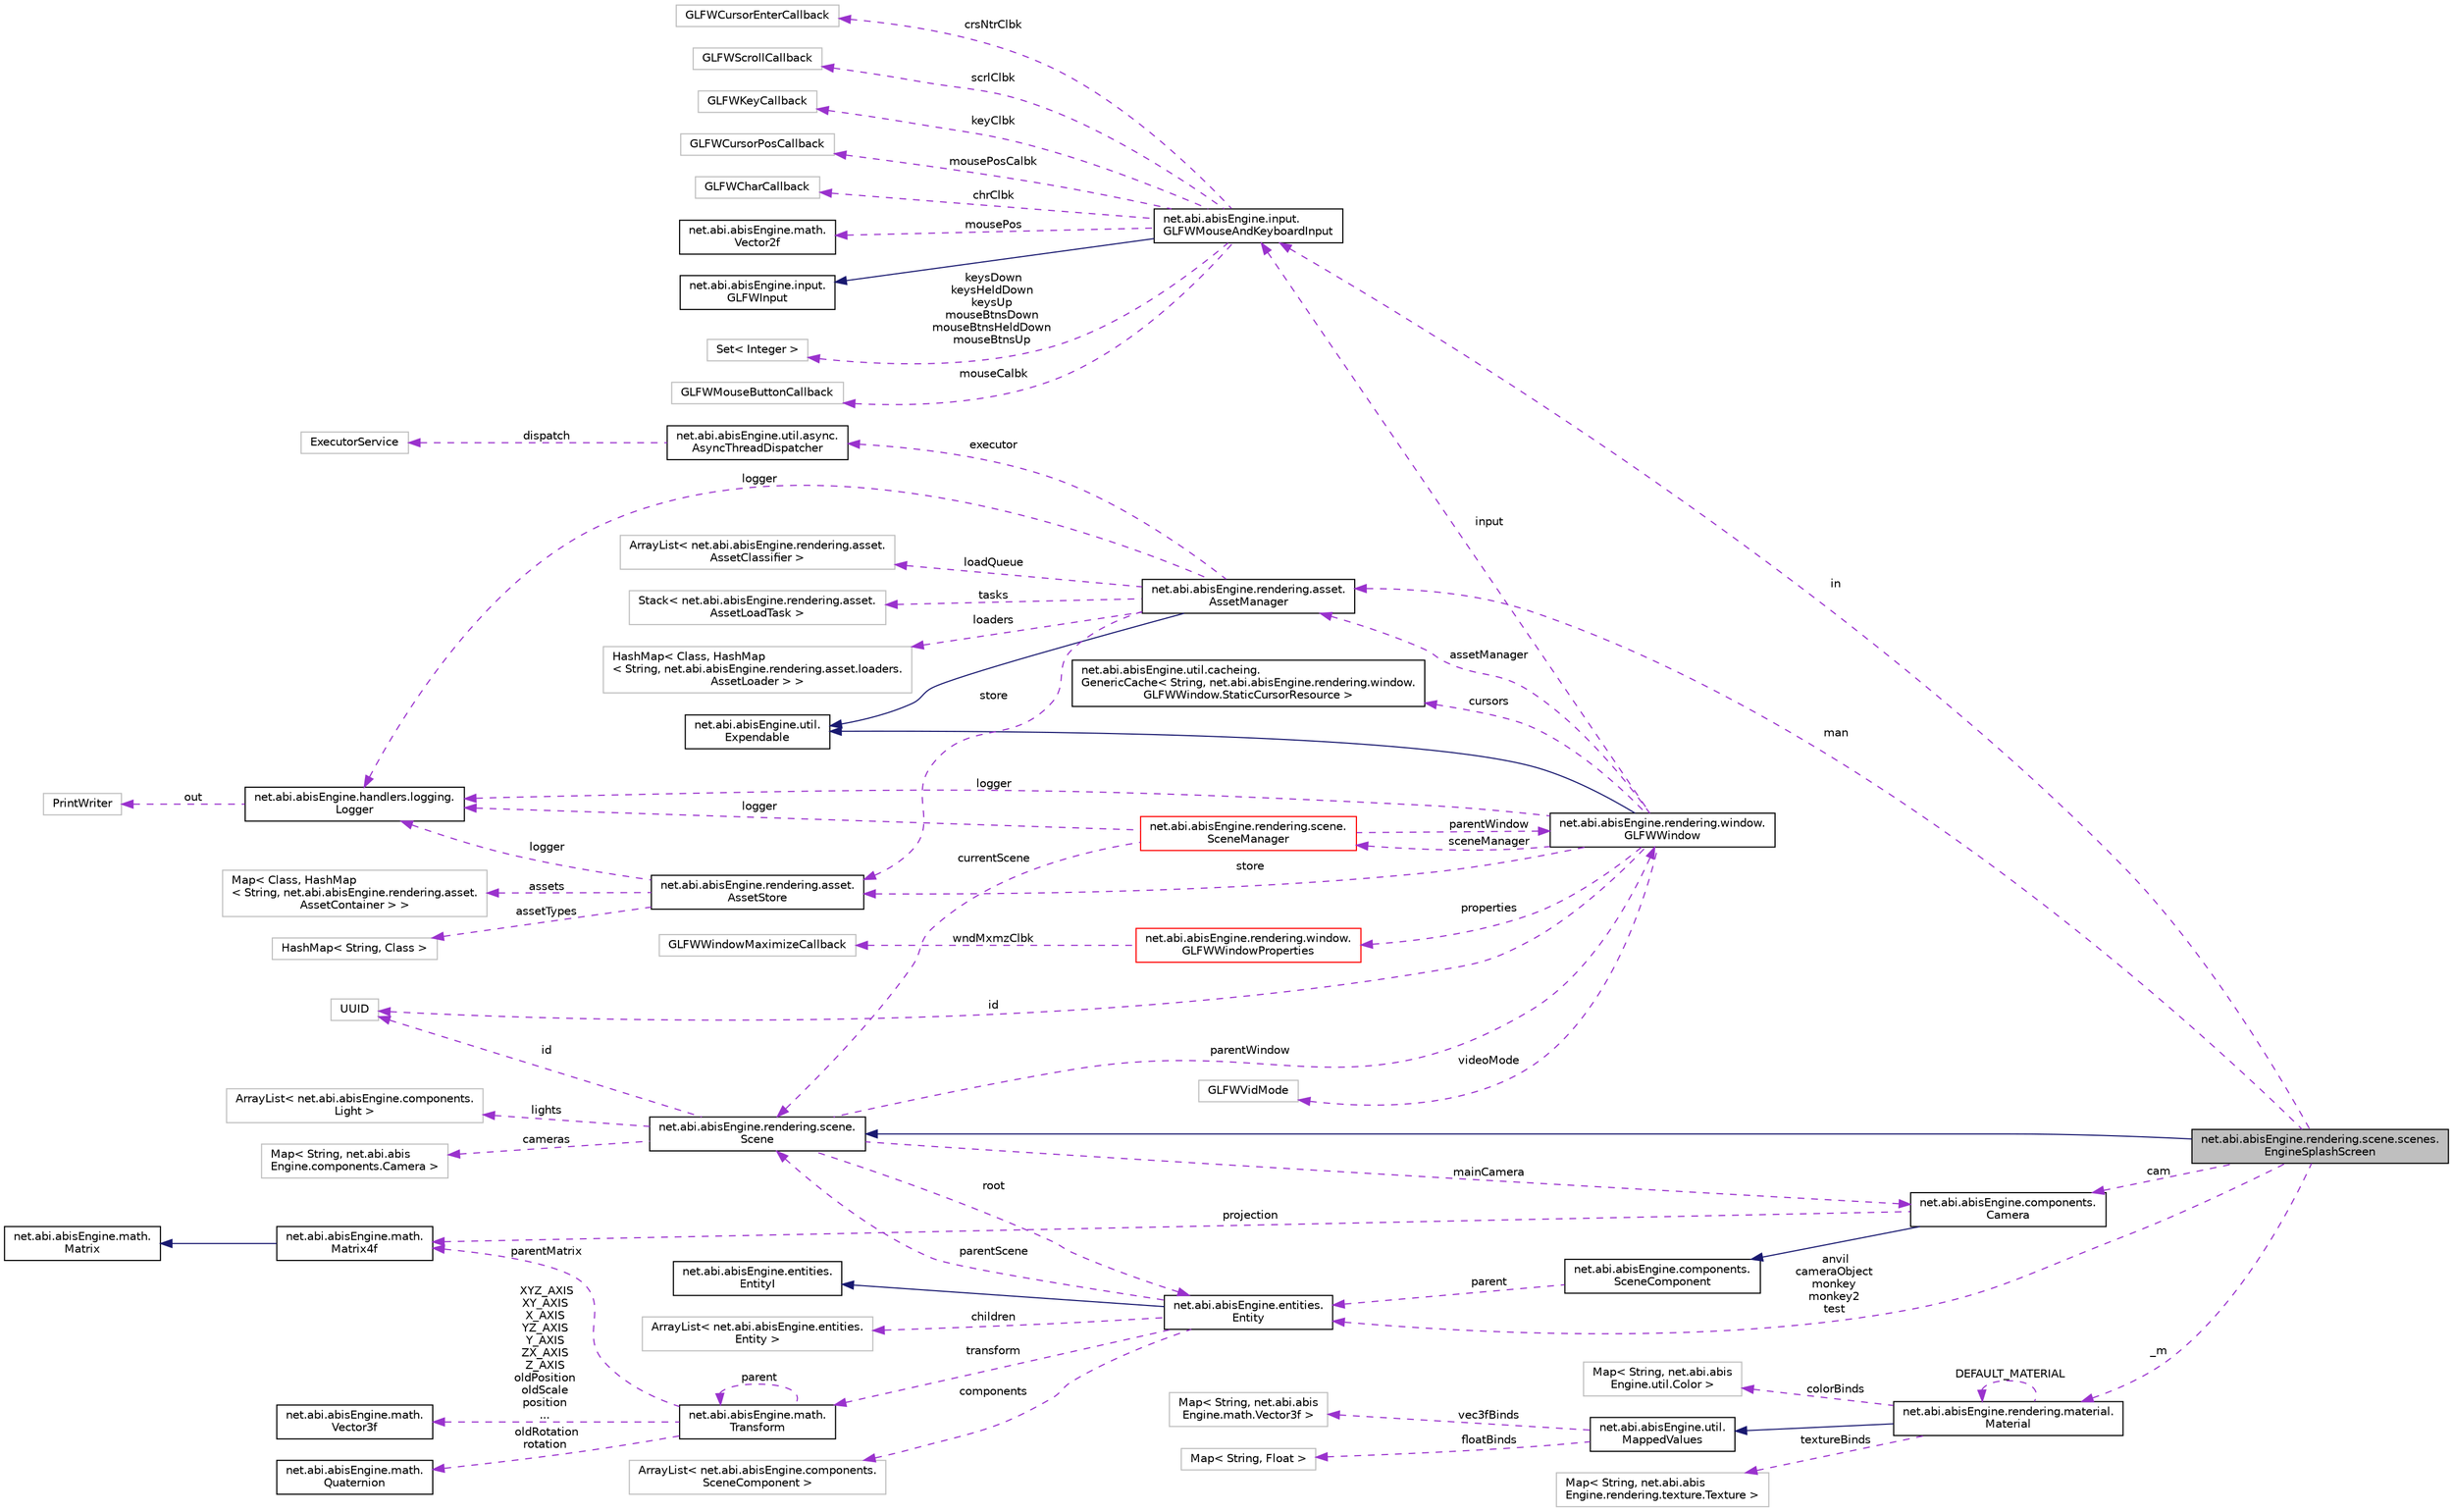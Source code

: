 digraph "net.abi.abisEngine.rendering.scene.scenes.EngineSplashScreen"
{
 // LATEX_PDF_SIZE
  edge [fontname="Helvetica",fontsize="10",labelfontname="Helvetica",labelfontsize="10"];
  node [fontname="Helvetica",fontsize="10",shape=record];
  rankdir="LR";
  Node1 [label="net.abi.abisEngine.rendering.scene.scenes.\lEngineSplashScreen",height=0.2,width=0.4,color="black", fillcolor="grey75", style="filled", fontcolor="black",tooltip=" "];
  Node2 -> Node1 [dir="back",color="midnightblue",fontsize="10",style="solid",fontname="Helvetica"];
  Node2 [label="net.abi.abisEngine.rendering.scene.\lScene",height=0.2,width=0.4,color="black", fillcolor="white", style="filled",URL="$d4/d7f/classnet_1_1abi_1_1abis_engine_1_1rendering_1_1scene_1_1_scene.html",tooltip=" "];
  Node3 -> Node2 [dir="back",color="darkorchid3",fontsize="10",style="dashed",label=" parentWindow" ,fontname="Helvetica"];
  Node3 [label="net.abi.abisEngine.rendering.window.\lGLFWWindow",height=0.2,width=0.4,color="black", fillcolor="white", style="filled",URL="$d9/d77/classnet_1_1abi_1_1abis_engine_1_1rendering_1_1window_1_1_g_l_f_w_window.html",tooltip=" "];
  Node4 -> Node3 [dir="back",color="midnightblue",fontsize="10",style="solid",fontname="Helvetica"];
  Node4 [label="net.abi.abisEngine.util.\lExpendable",height=0.2,width=0.4,color="black", fillcolor="white", style="filled",URL="$dd/d27/interfacenet_1_1abi_1_1abis_engine_1_1util_1_1_expendable.html",tooltip=" "];
  Node5 -> Node3 [dir="back",color="darkorchid3",fontsize="10",style="dashed",label=" input" ,fontname="Helvetica"];
  Node5 [label="net.abi.abisEngine.input.\lGLFWMouseAndKeyboardInput",height=0.2,width=0.4,color="black", fillcolor="white", style="filled",URL="$d8/d8a/classnet_1_1abi_1_1abis_engine_1_1input_1_1_g_l_f_w_mouse_and_keyboard_input.html",tooltip=" "];
  Node6 -> Node5 [dir="back",color="midnightblue",fontsize="10",style="solid",fontname="Helvetica"];
  Node6 [label="net.abi.abisEngine.input.\lGLFWInput",height=0.2,width=0.4,color="black", fillcolor="white", style="filled",URL="$d3/d9b/classnet_1_1abi_1_1abis_engine_1_1input_1_1_g_l_f_w_input.html",tooltip=" "];
  Node7 -> Node5 [dir="back",color="darkorchid3",fontsize="10",style="dashed",label=" keysDown\nkeysHeldDown\nkeysUp\nmouseBtnsDown\nmouseBtnsHeldDown\nmouseBtnsUp" ,fontname="Helvetica"];
  Node7 [label="Set\< Integer \>",height=0.2,width=0.4,color="grey75", fillcolor="white", style="filled",tooltip=" "];
  Node8 -> Node5 [dir="back",color="darkorchid3",fontsize="10",style="dashed",label=" mouseCalbk" ,fontname="Helvetica"];
  Node8 [label="GLFWMouseButtonCallback",height=0.2,width=0.4,color="grey75", fillcolor="white", style="filled",tooltip=" "];
  Node9 -> Node5 [dir="back",color="darkorchid3",fontsize="10",style="dashed",label=" crsNtrClbk" ,fontname="Helvetica"];
  Node9 [label="GLFWCursorEnterCallback",height=0.2,width=0.4,color="grey75", fillcolor="white", style="filled",tooltip=" "];
  Node10 -> Node5 [dir="back",color="darkorchid3",fontsize="10",style="dashed",label=" scrlClbk" ,fontname="Helvetica"];
  Node10 [label="GLFWScrollCallback",height=0.2,width=0.4,color="grey75", fillcolor="white", style="filled",tooltip=" "];
  Node11 -> Node5 [dir="back",color="darkorchid3",fontsize="10",style="dashed",label=" keyClbk" ,fontname="Helvetica"];
  Node11 [label="GLFWKeyCallback",height=0.2,width=0.4,color="grey75", fillcolor="white", style="filled",tooltip=" "];
  Node12 -> Node5 [dir="back",color="darkorchid3",fontsize="10",style="dashed",label=" mousePosCalbk" ,fontname="Helvetica"];
  Node12 [label="GLFWCursorPosCallback",height=0.2,width=0.4,color="grey75", fillcolor="white", style="filled",tooltip=" "];
  Node13 -> Node5 [dir="back",color="darkorchid3",fontsize="10",style="dashed",label=" chrClbk" ,fontname="Helvetica"];
  Node13 [label="GLFWCharCallback",height=0.2,width=0.4,color="grey75", fillcolor="white", style="filled",tooltip=" "];
  Node14 -> Node5 [dir="back",color="darkorchid3",fontsize="10",style="dashed",label=" mousePos" ,fontname="Helvetica"];
  Node14 [label="net.abi.abisEngine.math.\lVector2f",height=0.2,width=0.4,color="black", fillcolor="white", style="filled",URL="$dc/db9/classnet_1_1abi_1_1abis_engine_1_1math_1_1_vector2f.html",tooltip=" "];
  Node15 -> Node3 [dir="back",color="darkorchid3",fontsize="10",style="dashed",label=" store" ,fontname="Helvetica"];
  Node15 [label="net.abi.abisEngine.rendering.asset.\lAssetStore",height=0.2,width=0.4,color="black", fillcolor="white", style="filled",URL="$d0/dfb/classnet_1_1abi_1_1abis_engine_1_1rendering_1_1asset_1_1_asset_store.html",tooltip=" "];
  Node16 -> Node15 [dir="back",color="darkorchid3",fontsize="10",style="dashed",label=" assetTypes" ,fontname="Helvetica"];
  Node16 [label="HashMap\< String, Class \>",height=0.2,width=0.4,color="grey75", fillcolor="white", style="filled",tooltip=" "];
  Node17 -> Node15 [dir="back",color="darkorchid3",fontsize="10",style="dashed",label=" assets" ,fontname="Helvetica"];
  Node17 [label="Map\< Class, HashMap\l\< String, net.abi.abisEngine.rendering.asset.\lAssetContainer \> \>",height=0.2,width=0.4,color="grey75", fillcolor="white", style="filled",tooltip=" "];
  Node18 -> Node15 [dir="back",color="darkorchid3",fontsize="10",style="dashed",label=" logger" ,fontname="Helvetica"];
  Node18 [label="net.abi.abisEngine.handlers.logging.\lLogger",height=0.2,width=0.4,color="black", fillcolor="white", style="filled",URL="$d1/d70/classnet_1_1abi_1_1abis_engine_1_1handlers_1_1logging_1_1_logger.html",tooltip=" "];
  Node19 -> Node18 [dir="back",color="darkorchid3",fontsize="10",style="dashed",label=" out" ,fontname="Helvetica"];
  Node19 [label="PrintWriter",height=0.2,width=0.4,color="grey75", fillcolor="white", style="filled",tooltip=" "];
  Node20 -> Node3 [dir="back",color="darkorchid3",fontsize="10",style="dashed",label=" assetManager" ,fontname="Helvetica"];
  Node20 [label="net.abi.abisEngine.rendering.asset.\lAssetManager",height=0.2,width=0.4,color="black", fillcolor="white", style="filled",URL="$d1/d92/classnet_1_1abi_1_1abis_engine_1_1rendering_1_1asset_1_1_asset_manager.html",tooltip=" "];
  Node4 -> Node20 [dir="back",color="midnightblue",fontsize="10",style="solid",fontname="Helvetica"];
  Node21 -> Node20 [dir="back",color="darkorchid3",fontsize="10",style="dashed",label=" loadQueue" ,fontname="Helvetica"];
  Node21 [label="ArrayList\< net.abi.abisEngine.rendering.asset.\lAssetClassifier \>",height=0.2,width=0.4,color="grey75", fillcolor="white", style="filled",tooltip=" "];
  Node22 -> Node20 [dir="back",color="darkorchid3",fontsize="10",style="dashed",label=" tasks" ,fontname="Helvetica"];
  Node22 [label="Stack\< net.abi.abisEngine.rendering.asset.\lAssetLoadTask \>",height=0.2,width=0.4,color="grey75", fillcolor="white", style="filled",tooltip=" "];
  Node23 -> Node20 [dir="back",color="darkorchid3",fontsize="10",style="dashed",label=" loaders" ,fontname="Helvetica"];
  Node23 [label="HashMap\< Class, HashMap\l\< String, net.abi.abisEngine.rendering.asset.loaders.\lAssetLoader \> \>",height=0.2,width=0.4,color="grey75", fillcolor="white", style="filled",tooltip=" "];
  Node15 -> Node20 [dir="back",color="darkorchid3",fontsize="10",style="dashed",label=" store" ,fontname="Helvetica"];
  Node18 -> Node20 [dir="back",color="darkorchid3",fontsize="10",style="dashed",label=" logger" ,fontname="Helvetica"];
  Node24 -> Node20 [dir="back",color="darkorchid3",fontsize="10",style="dashed",label=" executor" ,fontname="Helvetica"];
  Node24 [label="net.abi.abisEngine.util.async.\lAsyncThreadDispatcher",height=0.2,width=0.4,color="black", fillcolor="white", style="filled",URL="$d8/dd7/classnet_1_1abi_1_1abis_engine_1_1util_1_1async_1_1_async_thread_dispatcher.html",tooltip=" "];
  Node25 -> Node24 [dir="back",color="darkorchid3",fontsize="10",style="dashed",label=" dispatch" ,fontname="Helvetica"];
  Node25 [label="ExecutorService",height=0.2,width=0.4,color="grey75", fillcolor="white", style="filled",tooltip=" "];
  Node26 -> Node3 [dir="back",color="darkorchid3",fontsize="10",style="dashed",label=" id" ,fontname="Helvetica"];
  Node26 [label="UUID",height=0.2,width=0.4,color="grey75", fillcolor="white", style="filled",tooltip=" "];
  Node18 -> Node3 [dir="back",color="darkorchid3",fontsize="10",style="dashed",label=" logger" ,fontname="Helvetica"];
  Node27 -> Node3 [dir="back",color="darkorchid3",fontsize="10",style="dashed",label=" videoMode" ,fontname="Helvetica"];
  Node27 [label="GLFWVidMode",height=0.2,width=0.4,color="grey75", fillcolor="white", style="filled",tooltip=" "];
  Node28 -> Node3 [dir="back",color="darkorchid3",fontsize="10",style="dashed",label=" properties" ,fontname="Helvetica"];
  Node28 [label="net.abi.abisEngine.rendering.window.\lGLFWWindowProperties",height=0.2,width=0.4,color="red", fillcolor="white", style="filled",URL="$d8/d55/classnet_1_1abi_1_1abis_engine_1_1rendering_1_1window_1_1_g_l_f_w_window_properties.html",tooltip=" "];
  Node29 -> Node28 [dir="back",color="darkorchid3",fontsize="10",style="dashed",label=" wndMxmzClbk" ,fontname="Helvetica"];
  Node29 [label="GLFWWindowMaximizeCallback",height=0.2,width=0.4,color="grey75", fillcolor="white", style="filled",tooltip=" "];
  Node72 -> Node3 [dir="back",color="darkorchid3",fontsize="10",style="dashed",label=" sceneManager" ,fontname="Helvetica"];
  Node72 [label="net.abi.abisEngine.rendering.scene.\lSceneManager",height=0.2,width=0.4,color="red", fillcolor="white", style="filled",URL="$da/df9/classnet_1_1abi_1_1abis_engine_1_1rendering_1_1scene_1_1_scene_manager.html",tooltip=" "];
  Node2 -> Node72 [dir="back",color="darkorchid3",fontsize="10",style="dashed",label=" currentScene" ,fontname="Helvetica"];
  Node3 -> Node72 [dir="back",color="darkorchid3",fontsize="10",style="dashed",label=" parentWindow" ,fontname="Helvetica"];
  Node18 -> Node72 [dir="back",color="darkorchid3",fontsize="10",style="dashed",label=" logger" ,fontname="Helvetica"];
  Node74 -> Node3 [dir="back",color="darkorchid3",fontsize="10",style="dashed",label=" cursors" ,fontname="Helvetica"];
  Node74 [label="net.abi.abisEngine.util.cacheing.\lGenericCache\< String, net.abi.abisEngine.rendering.window.\lGLFWWindow.StaticCursorResource \>",height=0.2,width=0.4,color="black", fillcolor="white", style="filled",URL="$d2/dbf/classnet_1_1abi_1_1abis_engine_1_1util_1_1cacheing_1_1_generic_cache.html",tooltip=" "];
  Node75 -> Node2 [dir="back",color="darkorchid3",fontsize="10",style="dashed",label=" cameras" ,fontname="Helvetica"];
  Node75 [label="Map\< String, net.abi.abis\lEngine.components.Camera \>",height=0.2,width=0.4,color="grey75", fillcolor="white", style="filled",tooltip=" "];
  Node44 -> Node2 [dir="back",color="darkorchid3",fontsize="10",style="dashed",label=" root" ,fontname="Helvetica"];
  Node44 [label="net.abi.abisEngine.entities.\lEntity",height=0.2,width=0.4,color="black", fillcolor="white", style="filled",URL="$d0/d36/classnet_1_1abi_1_1abis_engine_1_1entities_1_1_entity.html",tooltip=" "];
  Node45 -> Node44 [dir="back",color="midnightblue",fontsize="10",style="solid",fontname="Helvetica"];
  Node45 [label="net.abi.abisEngine.entities.\lEntityI",height=0.2,width=0.4,color="black", fillcolor="white", style="filled",URL="$d6/dd1/interfacenet_1_1abi_1_1abis_engine_1_1entities_1_1_entity_i.html",tooltip=" "];
  Node46 -> Node44 [dir="back",color="darkorchid3",fontsize="10",style="dashed",label=" children" ,fontname="Helvetica"];
  Node46 [label="ArrayList\< net.abi.abisEngine.entities.\lEntity \>",height=0.2,width=0.4,color="grey75", fillcolor="white", style="filled",tooltip=" "];
  Node47 -> Node44 [dir="back",color="darkorchid3",fontsize="10",style="dashed",label=" components" ,fontname="Helvetica"];
  Node47 [label="ArrayList\< net.abi.abisEngine.components.\lSceneComponent \>",height=0.2,width=0.4,color="grey75", fillcolor="white", style="filled",tooltip=" "];
  Node2 -> Node44 [dir="back",color="darkorchid3",fontsize="10",style="dashed",label=" parentScene" ,fontname="Helvetica"];
  Node48 -> Node44 [dir="back",color="darkorchid3",fontsize="10",style="dashed",label=" transform" ,fontname="Helvetica"];
  Node48 [label="net.abi.abisEngine.math.\lTransform",height=0.2,width=0.4,color="black", fillcolor="white", style="filled",URL="$db/d33/classnet_1_1abi_1_1abis_engine_1_1math_1_1_transform.html",tooltip=" "];
  Node41 -> Node48 [dir="back",color="darkorchid3",fontsize="10",style="dashed",label=" XYZ_AXIS\nXY_AXIS\nX_AXIS\nYZ_AXIS\nY_AXIS\nZX_AXIS\nZ_AXIS\noldPosition\noldScale\nposition\n..." ,fontname="Helvetica"];
  Node41 [label="net.abi.abisEngine.math.\lVector3f",height=0.2,width=0.4,color="black", fillcolor="white", style="filled",URL="$d3/de5/classnet_1_1abi_1_1abis_engine_1_1math_1_1_vector3f.html",tooltip=" "];
  Node49 -> Node48 [dir="back",color="darkorchid3",fontsize="10",style="dashed",label=" oldRotation\nrotation" ,fontname="Helvetica"];
  Node49 [label="net.abi.abisEngine.math.\lQuaternion",height=0.2,width=0.4,color="black", fillcolor="white", style="filled",URL="$d9/daf/classnet_1_1abi_1_1abis_engine_1_1math_1_1_quaternion.html",tooltip=" "];
  Node48 -> Node48 [dir="back",color="darkorchid3",fontsize="10",style="dashed",label=" parent" ,fontname="Helvetica"];
  Node50 -> Node48 [dir="back",color="darkorchid3",fontsize="10",style="dashed",label=" parentMatrix" ,fontname="Helvetica"];
  Node50 [label="net.abi.abisEngine.math.\lMatrix4f",height=0.2,width=0.4,color="black", fillcolor="white", style="filled",URL="$d1/d7f/classnet_1_1abi_1_1abis_engine_1_1math_1_1_matrix4f.html",tooltip=" "];
  Node51 -> Node50 [dir="back",color="midnightblue",fontsize="10",style="solid",fontname="Helvetica"];
  Node51 [label="net.abi.abisEngine.math.\lMatrix",height=0.2,width=0.4,color="black", fillcolor="white", style="filled",URL="$d6/d1f/interfacenet_1_1abi_1_1abis_engine_1_1math_1_1_matrix.html",tooltip=" "];
  Node76 -> Node2 [dir="back",color="darkorchid3",fontsize="10",style="dashed",label=" lights" ,fontname="Helvetica"];
  Node76 [label="ArrayList\< net.abi.abisEngine.components.\lLight \>",height=0.2,width=0.4,color="grey75", fillcolor="white", style="filled",tooltip=" "];
  Node26 -> Node2 [dir="back",color="darkorchid3",fontsize="10",style="dashed",label=" id" ,fontname="Helvetica"];
  Node66 -> Node2 [dir="back",color="darkorchid3",fontsize="10",style="dashed",label=" mainCamera" ,fontname="Helvetica"];
  Node66 [label="net.abi.abisEngine.components.\lCamera",height=0.2,width=0.4,color="black", fillcolor="white", style="filled",URL="$de/d64/classnet_1_1abi_1_1abis_engine_1_1components_1_1_camera.html",tooltip=" "];
  Node43 -> Node66 [dir="back",color="midnightblue",fontsize="10",style="solid",fontname="Helvetica"];
  Node43 [label="net.abi.abisEngine.components.\lSceneComponent",height=0.2,width=0.4,color="black", fillcolor="white", style="filled",URL="$dd/d76/classnet_1_1abi_1_1abis_engine_1_1components_1_1_scene_component.html",tooltip=" "];
  Node44 -> Node43 [dir="back",color="darkorchid3",fontsize="10",style="dashed",label=" parent" ,fontname="Helvetica"];
  Node50 -> Node66 [dir="back",color="darkorchid3",fontsize="10",style="dashed",label=" projection" ,fontname="Helvetica"];
  Node77 -> Node1 [dir="back",color="darkorchid3",fontsize="10",style="dashed",label=" _m" ,fontname="Helvetica"];
  Node77 [label="net.abi.abisEngine.rendering.material.\lMaterial",height=0.2,width=0.4,color="black", fillcolor="white", style="filled",URL="$de/d88/classnet_1_1abi_1_1abis_engine_1_1rendering_1_1material_1_1_material.html",tooltip=" "];
  Node37 -> Node77 [dir="back",color="midnightblue",fontsize="10",style="solid",fontname="Helvetica"];
  Node37 [label="net.abi.abisEngine.util.\lMappedValues",height=0.2,width=0.4,color="black", fillcolor="white", style="filled",URL="$db/de9/classnet_1_1abi_1_1abis_engine_1_1util_1_1_mapped_values.html",tooltip=" "];
  Node38 -> Node37 [dir="back",color="darkorchid3",fontsize="10",style="dashed",label=" floatBinds" ,fontname="Helvetica"];
  Node38 [label="Map\< String, Float \>",height=0.2,width=0.4,color="grey75", fillcolor="white", style="filled",tooltip=" "];
  Node39 -> Node37 [dir="back",color="darkorchid3",fontsize="10",style="dashed",label=" vec3fBinds" ,fontname="Helvetica"];
  Node39 [label="Map\< String, net.abi.abis\lEngine.math.Vector3f \>",height=0.2,width=0.4,color="grey75", fillcolor="white", style="filled",tooltip=" "];
  Node78 -> Node77 [dir="back",color="darkorchid3",fontsize="10",style="dashed",label=" textureBinds" ,fontname="Helvetica"];
  Node78 [label="Map\< String, net.abi.abis\lEngine.rendering.texture.Texture \>",height=0.2,width=0.4,color="grey75", fillcolor="white", style="filled",tooltip=" "];
  Node77 -> Node77 [dir="back",color="darkorchid3",fontsize="10",style="dashed",label=" DEFAULT_MATERIAL" ,fontname="Helvetica"];
  Node79 -> Node77 [dir="back",color="darkorchid3",fontsize="10",style="dashed",label=" colorBinds" ,fontname="Helvetica"];
  Node79 [label="Map\< String, net.abi.abis\lEngine.util.Color \>",height=0.2,width=0.4,color="grey75", fillcolor="white", style="filled",tooltip=" "];
  Node44 -> Node1 [dir="back",color="darkorchid3",fontsize="10",style="dashed",label=" anvil\ncameraObject\nmonkey\nmonkey2\ntest" ,fontname="Helvetica"];
  Node5 -> Node1 [dir="back",color="darkorchid3",fontsize="10",style="dashed",label=" in" ,fontname="Helvetica"];
  Node20 -> Node1 [dir="back",color="darkorchid3",fontsize="10",style="dashed",label=" man" ,fontname="Helvetica"];
  Node66 -> Node1 [dir="back",color="darkorchid3",fontsize="10",style="dashed",label=" cam" ,fontname="Helvetica"];
}
